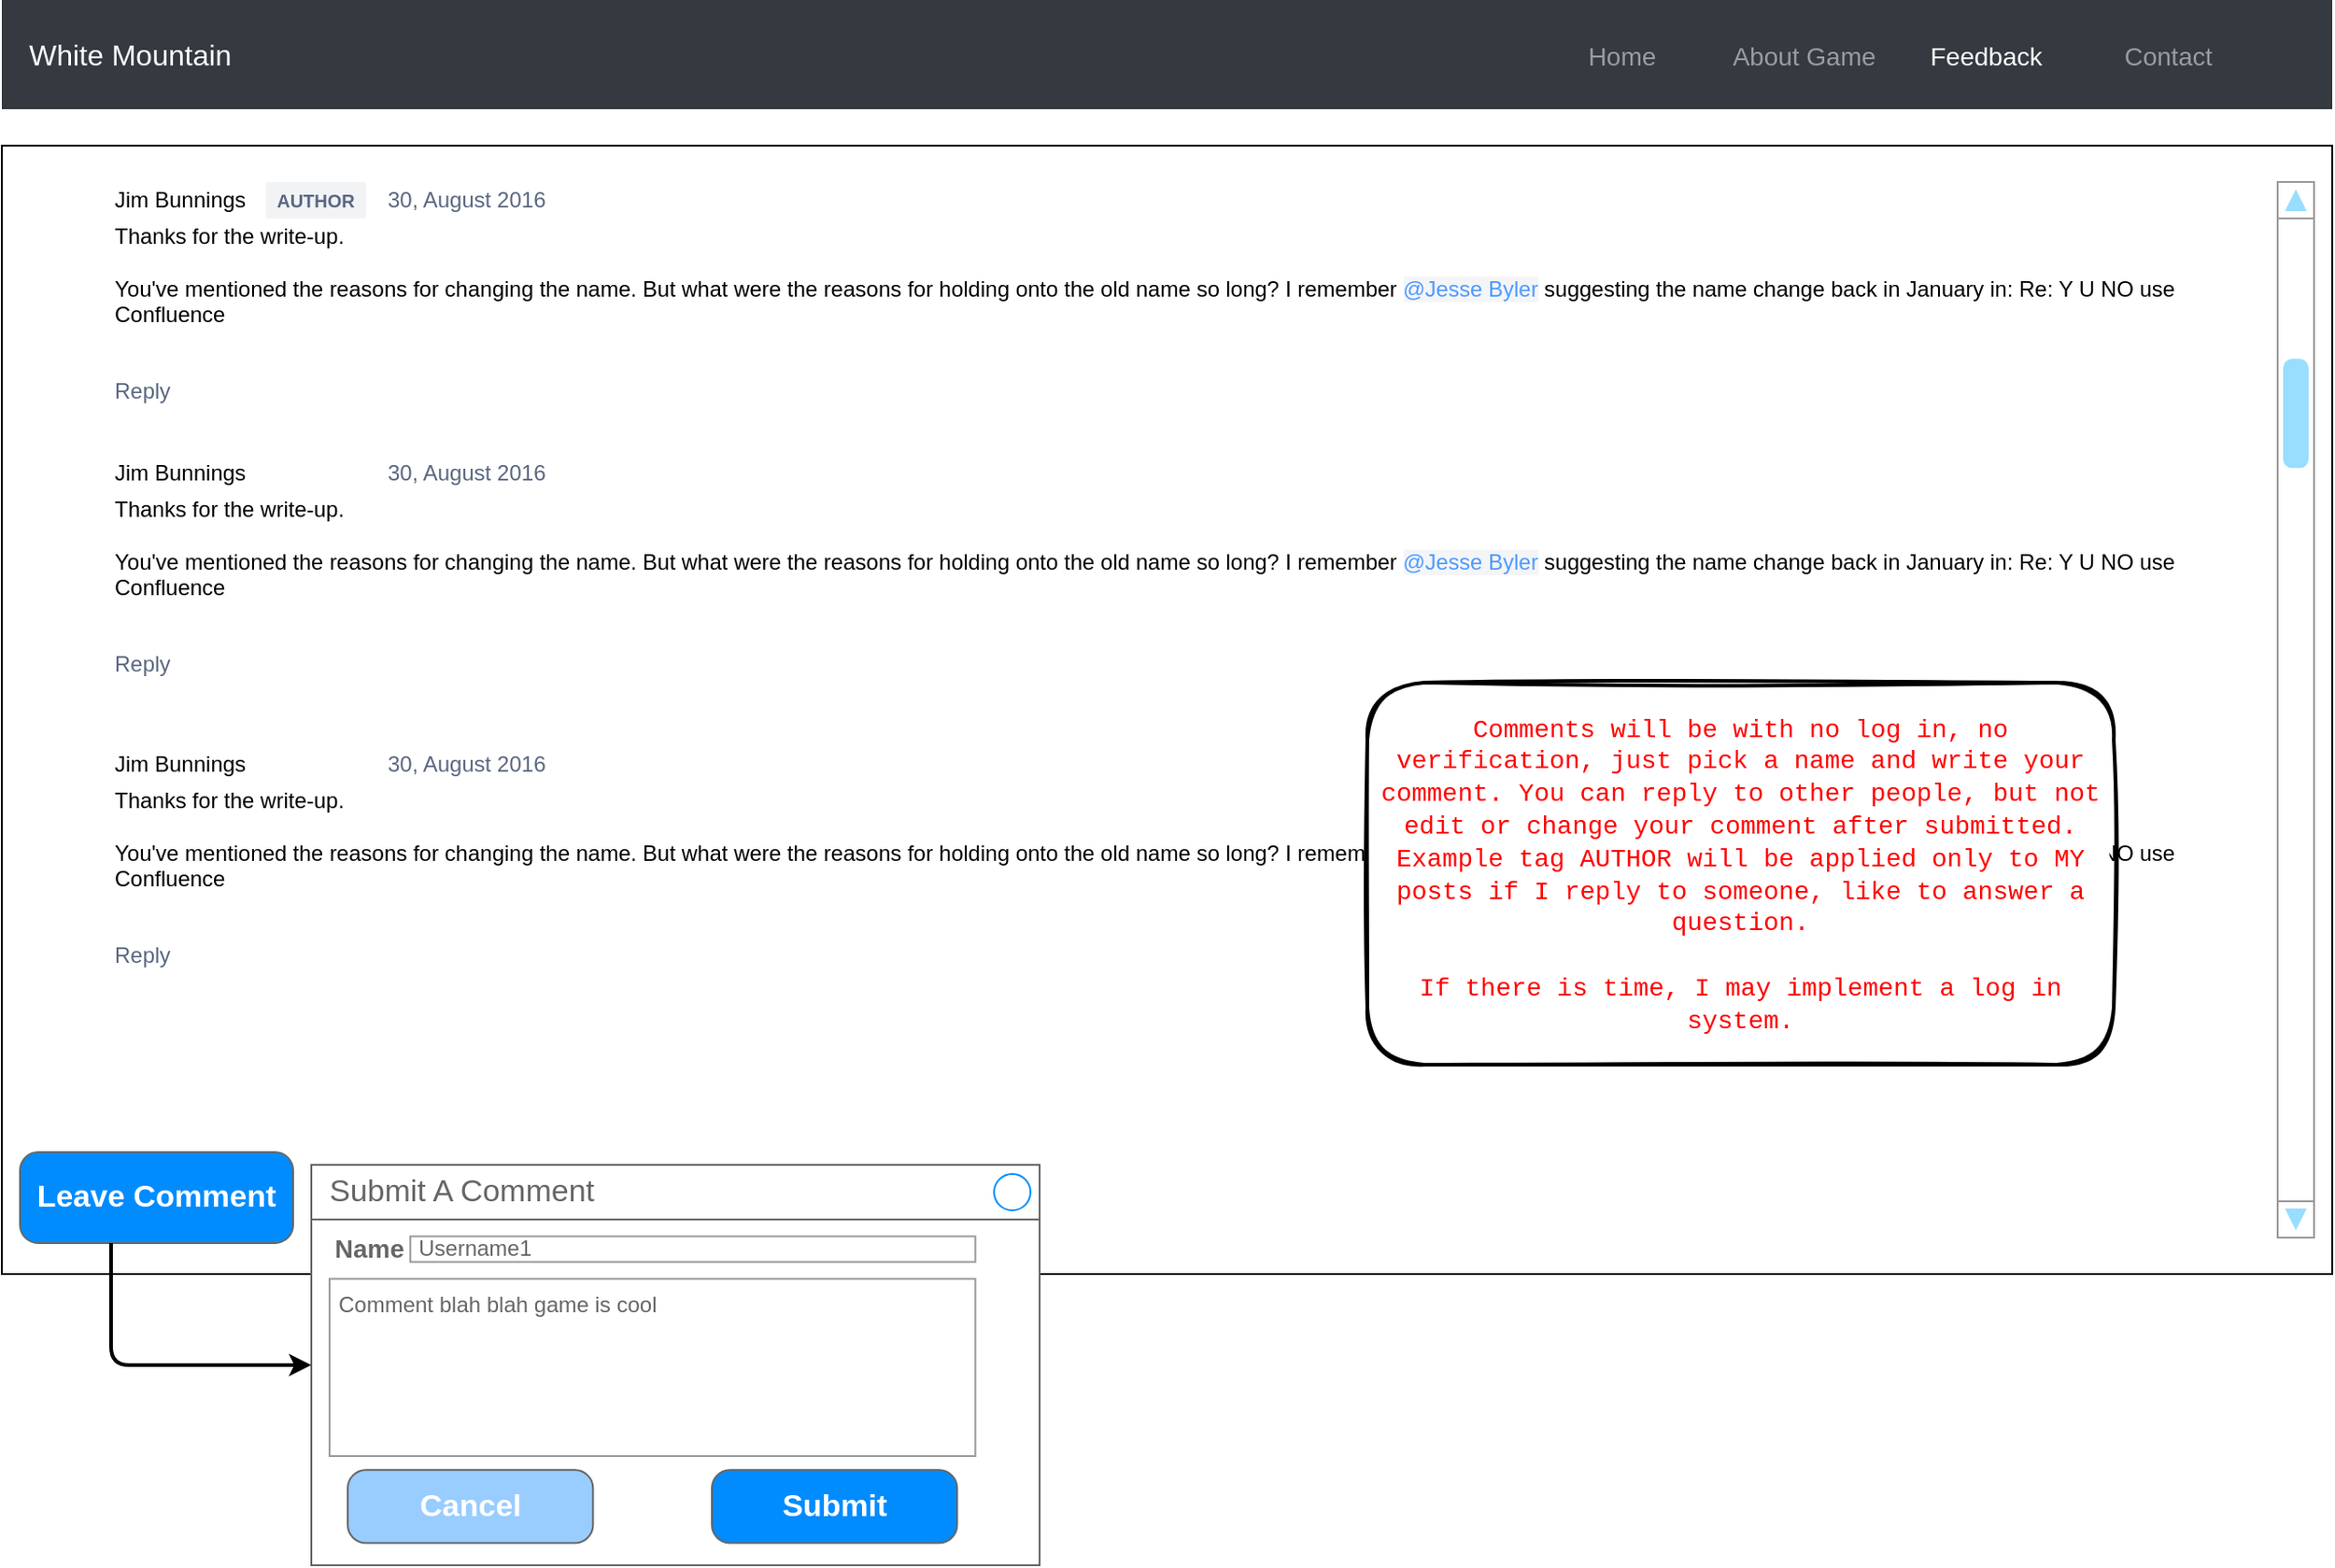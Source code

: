 <mxfile version="13.6.5" type="device"><diagram name="Page-1" id="f1b7ffb7-ca1e-a977-7cf5-a751b3c06c05"><mxGraphModel dx="1600" dy="944" grid="1" gridSize="10" guides="1" tooltips="1" connect="1" arrows="1" fold="1" page="1" pageScale="1" pageWidth="1600" pageHeight="900" background="#ffffff" math="0" shadow="0"><root><mxCell id="0"/><mxCell id="1" parent="0"/><mxCell id="nh_-p2lU_TfQ3FO-fZee-79" value="" style="rounded=0;whiteSpace=wrap;html=1;fontSize=14;fontColor=#FFFFFF;align=left;" vertex="1" parent="1"><mxGeometry x="10" y="90" width="1280" height="620" as="geometry"/></mxCell><mxCell id="nh_-p2lU_TfQ3FO-fZee-61" value="White Mountain" style="shadow=0;dashed=0;fillColor=#343A40;strokeColor=none;fontSize=16;fontColor=#ffffff;align=left;spacing=15;html=1;" vertex="1" parent="1"><mxGeometry x="10" y="10" width="1280" height="60" as="geometry"/></mxCell><mxCell id="nh_-p2lU_TfQ3FO-fZee-62" value="Home" style="fillColor=none;strokeColor=none;fontSize=14;align=center;fontColor=#9A9DA0;" vertex="1" parent="nh_-p2lU_TfQ3FO-fZee-61"><mxGeometry width="100" height="40" relative="1" as="geometry"><mxPoint x="840" y="10" as="offset"/></mxGeometry></mxCell><mxCell id="nh_-p2lU_TfQ3FO-fZee-63" value="About Game" style="fillColor=none;strokeColor=none;fontSize=14;align=center;fontColor=#9A9DA0;" vertex="1" parent="nh_-p2lU_TfQ3FO-fZee-61"><mxGeometry width="100" height="40" relative="1" as="geometry"><mxPoint x="940" y="10" as="offset"/></mxGeometry></mxCell><mxCell id="nh_-p2lU_TfQ3FO-fZee-64" value="Feedback" style="fillColor=none;strokeColor=none;fontSize=14;align=center;spacingRight=0;fontColor=#FFFFFF;" vertex="1" parent="nh_-p2lU_TfQ3FO-fZee-61"><mxGeometry width="100" height="40" relative="1" as="geometry"><mxPoint x="1040" y="10" as="offset"/></mxGeometry></mxCell><mxCell id="nh_-p2lU_TfQ3FO-fZee-65" value="Contact" style="fillColor=none;strokeColor=none;fontSize=14;fontColor=#9A9DA0;align=center;imageAlign=left;" vertex="1" parent="nh_-p2lU_TfQ3FO-fZee-61"><mxGeometry width="100" height="40" relative="1" as="geometry"><mxPoint x="1140" y="10" as="offset"/></mxGeometry></mxCell><mxCell id="nh_-p2lU_TfQ3FO-fZee-80" value="" style="verticalLabelPosition=bottom;shadow=0;dashed=0;align=center;html=1;verticalAlign=top;strokeWidth=1;shape=mxgraph.mockup.navigation.scrollBar;strokeColor=#999999;barPos=83.922;fillColor2=#99ddff;strokeColor2=none;direction=north;fontSize=14;fontColor=#FFFFFF;" vertex="1" parent="1"><mxGeometry x="1260" y="110" width="20" height="580" as="geometry"/></mxCell><mxCell id="nh_-p2lU_TfQ3FO-fZee-91" value="" style="group" vertex="1" connectable="0" parent="1"><mxGeometry x="180" y="650" width="400" height="220" as="geometry"/></mxCell><mxCell id="nh_-p2lU_TfQ3FO-fZee-83" value="" style="strokeWidth=1;shadow=0;dashed=0;align=center;html=1;shape=mxgraph.mockup.containers.rrect;rSize=0;strokeColor=#666666;fontColor=#666666;fontSize=17;verticalAlign=top;whiteSpace=wrap;fillColor=#ffffff;spacingTop=32;" vertex="1" parent="nh_-p2lU_TfQ3FO-fZee-91"><mxGeometry width="400" height="220" as="geometry"/></mxCell><mxCell id="nh_-p2lU_TfQ3FO-fZee-81" value="Submit" style="strokeWidth=1;shadow=0;dashed=0;align=center;html=1;shape=mxgraph.mockup.buttons.button;strokeColor=#666666;fontColor=#ffffff;mainText=;buttonStyle=round;fontSize=17;fontStyle=1;fillColor=#008cff;whiteSpace=wrap;" vertex="1" parent="nh_-p2lU_TfQ3FO-fZee-83"><mxGeometry x="220" y="167.619" width="134.71" height="40.155" as="geometry"/></mxCell><mxCell id="nh_-p2lU_TfQ3FO-fZee-90" value="" style="group" vertex="1" connectable="0" parent="nh_-p2lU_TfQ3FO-fZee-83"><mxGeometry width="400" height="207.774" as="geometry"/></mxCell><mxCell id="nh_-p2lU_TfQ3FO-fZee-84" value="Submit A Comment" style="strokeWidth=1;shadow=0;dashed=0;align=center;html=1;shape=mxgraph.mockup.containers.rrect;rSize=0;fontSize=17;fontColor=#666666;strokeColor=#666666;align=left;spacingLeft=8;fillColor=none;resizeWidth=1;" vertex="1" parent="nh_-p2lU_TfQ3FO-fZee-90"><mxGeometry width="400" height="30" relative="1" as="geometry"/></mxCell><mxCell id="nh_-p2lU_TfQ3FO-fZee-85" value="" style="shape=ellipse;strokeColor=#008cff;resizable=0;fillColor=none;html=1;" vertex="1" parent="nh_-p2lU_TfQ3FO-fZee-84"><mxGeometry x="1" y="0.5" width="20" height="20" relative="1" as="geometry"><mxPoint x="-25" y="-10" as="offset"/></mxGeometry></mxCell><mxCell id="nh_-p2lU_TfQ3FO-fZee-77" value="" style="group" vertex="1" connectable="0" parent="nh_-p2lU_TfQ3FO-fZee-90"><mxGeometry x="10" y="39.29" width="354.71" height="120.71" as="geometry"/></mxCell><mxCell id="nh_-p2lU_TfQ3FO-fZee-66" value="Name" style="strokeWidth=1;shadow=0;dashed=0;align=center;html=1;shape=mxgraph.mockup.forms.anchor;align=right;spacingRight=2;fontColor=#666666;fontStyle=1;fontSize=14;labelPosition=center;verticalLabelPosition=middle;verticalAlign=middle;" vertex="1" parent="nh_-p2lU_TfQ3FO-fZee-77"><mxGeometry width="44.339" height="14.018" as="geometry"/></mxCell><mxCell id="nh_-p2lU_TfQ3FO-fZee-67" value="Username1" style="strokeWidth=1;shadow=0;dashed=0;align=center;html=1;shape=mxgraph.mockup.forms.rrect;fillColor=#ffffff;rSize=0;fontColor=#666666;align=left;spacingLeft=3;strokeColor=#999999;" vertex="1" parent="nh_-p2lU_TfQ3FO-fZee-77"><mxGeometry x="44.339" width="310.371" height="14.018" as="geometry"/></mxCell><mxCell id="nh_-p2lU_TfQ3FO-fZee-76" value="Comment blah blah game is cool" style="strokeWidth=1;shadow=0;dashed=0;align=center;html=1;shape=mxgraph.mockup.forms.rrect;fillColor=#ffffff;rSize=0;fontColor=#666666;align=left;spacingLeft=3;strokeColor=#999999;verticalAlign=top;whiteSpace=wrap;" vertex="1" parent="nh_-p2lU_TfQ3FO-fZee-77"><mxGeometry y="23.363" width="354.71" height="97.347" as="geometry"/></mxCell><mxCell id="nh_-p2lU_TfQ3FO-fZee-89" value="Cancel" style="strokeWidth=1;shadow=0;dashed=0;align=center;html=1;shape=mxgraph.mockup.buttons.button;strokeColor=#666666;fontColor=#ffffff;mainText=;buttonStyle=round;fontSize=17;fontStyle=1;whiteSpace=wrap;fillColor=#99CCFF;" vertex="1" parent="nh_-p2lU_TfQ3FO-fZee-90"><mxGeometry x="20" y="167.619" width="134.71" height="40.155" as="geometry"/></mxCell><mxCell id="nh_-p2lU_TfQ3FO-fZee-92" value="Leave Comment" style="strokeWidth=1;shadow=0;dashed=0;align=center;html=1;shape=mxgraph.mockup.buttons.button;strokeColor=#666666;fontColor=#ffffff;mainText=;buttonStyle=round;fontSize=17;fontStyle=1;fillColor=#008cff;whiteSpace=wrap;" vertex="1" parent="1"><mxGeometry x="20" y="643" width="150" height="50" as="geometry"/></mxCell><mxCell id="nh_-p2lU_TfQ3FO-fZee-93" value="" style="edgeStyle=segmentEdgeStyle;endArrow=classic;html=1;fontSize=14;fontColor=#FFFFFF;strokeWidth=2;" edge="1" parent="1" source="nh_-p2lU_TfQ3FO-fZee-92" target="nh_-p2lU_TfQ3FO-fZee-83"><mxGeometry width="50" height="50" relative="1" as="geometry"><mxPoint x="70" y="760" as="sourcePoint"/><mxPoint x="160" y="800" as="targetPoint"/><Array as="points"><mxPoint x="70" y="760"/></Array></mxGeometry></mxCell><mxCell id="nh_-p2lU_TfQ3FO-fZee-137" value="Jim Bunnings" style="html=1;fillColor=none;strokeColor=none;fontSize=12;align=left;fontColor=#000000;whiteSpace=wrap" vertex="1" parent="1"><mxGeometry x="70" y="110" width="90" height="20" as="geometry"/></mxCell><mxCell id="nh_-p2lU_TfQ3FO-fZee-138" value="AUTHOR" style="rounded=1;arcSize=5;fillColor=#F2F3F5;strokeColor=none;fontColor=#596780;align=center;verticalAlign=middle;whiteSpace=wrap;fontSize=10;fontStyle=1;html=1" vertex="1" parent="1"><mxGeometry x="155" y="110" width="55" height="20" as="geometry"/></mxCell><mxCell id="nh_-p2lU_TfQ3FO-fZee-139" value="30, August 2016" style="html=1;fillColor=none;strokeColor=none;fontSize=12;align=left;fontColor=#596780;whiteSpace=wrap" vertex="1" parent="1"><mxGeometry x="220" y="110" width="110" height="20" as="geometry"/></mxCell><mxCell id="nh_-p2lU_TfQ3FO-fZee-140" value="Thanks for the write-up." style="html=1;fillColor=none;strokeColor=none;fontSize=12;align=left;fontColor=#000000;whiteSpace=wrap" vertex="1" parent="1"><mxGeometry x="70" y="130" width="240" height="20" as="geometry"/></mxCell><mxCell id="nh_-p2lU_TfQ3FO-fZee-141" value="You&amp;apos;ve mentioned the reasons for changing the name. But what were the reasons for holding onto the old name so long? I remember &lt;font color=&quot;#4c9aff&quot; style=&quot;background-color: rgb(244 , 245 , 247)&quot;&gt;@Jesse Byler&lt;/font&gt; suggesting the name change back in January in: Re: Y U NO use Confluence" style="html=1;fillColor=none;strokeColor=none;fontSize=12;align=left;fontColor=#000000;whiteSpace=wrap;verticalAlign=top" vertex="1" parent="1"><mxGeometry x="70" y="155" width="1140" height="60" as="geometry"/></mxCell><mxCell id="nh_-p2lU_TfQ3FO-fZee-142" value="Reply" style="html=1;fillColor=none;strokeColor=none;fontSize=12;align=left;fontColor=#596780;whiteSpace=wrap" vertex="1" parent="1"><mxGeometry x="70" y="215" width="240" height="20" as="geometry"/></mxCell><mxCell id="nh_-p2lU_TfQ3FO-fZee-145" value="Jim Bunnings" style="html=1;fillColor=none;strokeColor=none;fontSize=12;align=left;fontColor=#000000;whiteSpace=wrap" vertex="1" parent="1"><mxGeometry x="70" y="260" width="90" height="20" as="geometry"/></mxCell><mxCell id="nh_-p2lU_TfQ3FO-fZee-147" value="30, August 2016" style="html=1;fillColor=none;strokeColor=none;fontSize=12;align=left;fontColor=#596780;whiteSpace=wrap" vertex="1" parent="1"><mxGeometry x="220" y="260" width="110" height="20" as="geometry"/></mxCell><mxCell id="nh_-p2lU_TfQ3FO-fZee-148" value="Thanks for the write-up." style="html=1;fillColor=none;strokeColor=none;fontSize=12;align=left;fontColor=#000000;whiteSpace=wrap" vertex="1" parent="1"><mxGeometry x="70" y="280" width="240" height="20" as="geometry"/></mxCell><mxCell id="nh_-p2lU_TfQ3FO-fZee-149" value="You&amp;apos;ve mentioned the reasons for changing the name. But what were the reasons for holding onto the old name so long? I remember &lt;font color=&quot;#4c9aff&quot; style=&quot;background-color: rgb(244 , 245 , 247)&quot;&gt;@Jesse Byler&lt;/font&gt; suggesting the name change back in January in: Re: Y U NO use Confluence" style="html=1;fillColor=none;strokeColor=none;fontSize=12;align=left;fontColor=#000000;whiteSpace=wrap;verticalAlign=top" vertex="1" parent="1"><mxGeometry x="70" y="305" width="1140" height="60" as="geometry"/></mxCell><mxCell id="nh_-p2lU_TfQ3FO-fZee-150" value="Reply" style="html=1;fillColor=none;strokeColor=none;fontSize=12;align=left;fontColor=#596780;whiteSpace=wrap" vertex="1" parent="1"><mxGeometry x="70" y="365" width="240" height="20" as="geometry"/></mxCell><mxCell id="nh_-p2lU_TfQ3FO-fZee-152" value="Jim Bunnings" style="html=1;fillColor=none;strokeColor=none;fontSize=12;align=left;fontColor=#000000;whiteSpace=wrap" vertex="1" parent="1"><mxGeometry x="70" y="420" width="90" height="20" as="geometry"/></mxCell><mxCell id="nh_-p2lU_TfQ3FO-fZee-154" value="30, August 2016" style="html=1;fillColor=none;strokeColor=none;fontSize=12;align=left;fontColor=#596780;whiteSpace=wrap" vertex="1" parent="1"><mxGeometry x="220" y="420" width="110" height="20" as="geometry"/></mxCell><mxCell id="nh_-p2lU_TfQ3FO-fZee-155" value="Thanks for the write-up." style="html=1;fillColor=none;strokeColor=none;fontSize=12;align=left;fontColor=#000000;whiteSpace=wrap" vertex="1" parent="1"><mxGeometry x="70" y="440" width="240" height="20" as="geometry"/></mxCell><mxCell id="nh_-p2lU_TfQ3FO-fZee-156" value="You&amp;apos;ve mentioned the reasons for changing the name. But what were the reasons for holding onto the old name so long? I remember &lt;font color=&quot;#4c9aff&quot; style=&quot;background-color: rgb(244 , 245 , 247)&quot;&gt;@Jesse Byler&lt;/font&gt; suggesting the name change back in January in: Re: Y U NO use Confluence" style="html=1;fillColor=none;strokeColor=none;fontSize=12;align=left;fontColor=#000000;whiteSpace=wrap;verticalAlign=top" vertex="1" parent="1"><mxGeometry x="70" y="465" width="1150" height="60" as="geometry"/></mxCell><mxCell id="nh_-p2lU_TfQ3FO-fZee-157" value="Reply" style="html=1;fillColor=none;strokeColor=none;fontSize=12;align=left;fontColor=#596780;whiteSpace=wrap" vertex="1" parent="1"><mxGeometry x="70" y="525" width="240" height="20" as="geometry"/></mxCell><mxCell id="nh_-p2lU_TfQ3FO-fZee-158" value="&lt;font face=&quot;Courier New&quot; color=&quot;#ff0000&quot;&gt;Comments will be with no log in, no verification, just pick a name and write your comment. You can reply to other people, but not edit or change your comment after submitted. Example tag AUTHOR will be applied only to MY posts if I reply to someone, like to answer a question.&lt;br&gt;&lt;br&gt;If there is time, I may implement a log in system.&lt;/font&gt;" style="rounded=1;whiteSpace=wrap;html=1;strokeWidth=2;fillWeight=4;hachureGap=8;hachureAngle=45;sketch=1;fontSize=14;align=center;" vertex="1" parent="1"><mxGeometry x="760" y="385" width="410" height="210" as="geometry"/></mxCell></root></mxGraphModel></diagram></mxfile>